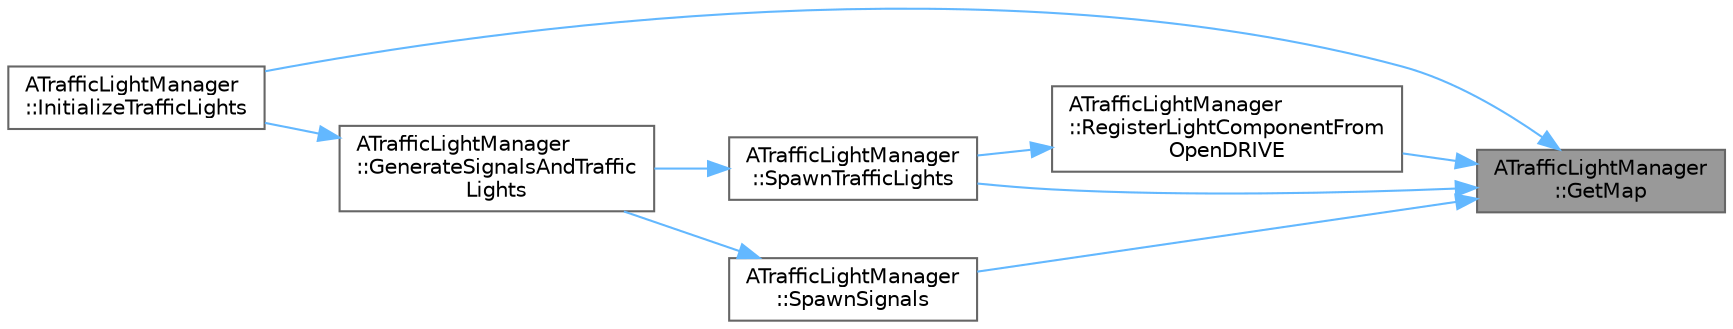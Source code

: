digraph "ATrafficLightManager::GetMap"
{
 // INTERACTIVE_SVG=YES
 // LATEX_PDF_SIZE
  bgcolor="transparent";
  edge [fontname=Helvetica,fontsize=10,labelfontname=Helvetica,labelfontsize=10];
  node [fontname=Helvetica,fontsize=10,shape=box,height=0.2,width=0.4];
  rankdir="RL";
  Node1 [id="Node000001",label="ATrafficLightManager\l::GetMap",height=0.2,width=0.4,color="gray40", fillcolor="grey60", style="filled", fontcolor="black",tooltip=" "];
  Node1 -> Node2 [id="edge1_Node000001_Node000002",dir="back",color="steelblue1",style="solid",tooltip=" "];
  Node2 [id="Node000002",label="ATrafficLightManager\l::InitializeTrafficLights",height=0.2,width=0.4,color="grey40", fillcolor="white", style="filled",URL="$df/da5/classATrafficLightManager.html#a597d552d266a41c4f45c1740d1ce7c40",tooltip=" "];
  Node1 -> Node3 [id="edge2_Node000001_Node000003",dir="back",color="steelblue1",style="solid",tooltip=" "];
  Node3 [id="Node000003",label="ATrafficLightManager\l::RegisterLightComponentFrom\lOpenDRIVE",height=0.2,width=0.4,color="grey40", fillcolor="white", style="filled",URL="$df/da5/classATrafficLightManager.html#a32e1423d001b738bddbe695a983789ae",tooltip=" "];
  Node3 -> Node4 [id="edge3_Node000003_Node000004",dir="back",color="steelblue1",style="solid",tooltip=" "];
  Node4 [id="Node000004",label="ATrafficLightManager\l::SpawnTrafficLights",height=0.2,width=0.4,color="grey40", fillcolor="white", style="filled",URL="$df/da5/classATrafficLightManager.html#a86d8da5023cf7523924fa33e0feb2e0f",tooltip=" "];
  Node4 -> Node5 [id="edge4_Node000004_Node000005",dir="back",color="steelblue1",style="solid",tooltip=" "];
  Node5 [id="Node000005",label="ATrafficLightManager\l::GenerateSignalsAndTraffic\lLights",height=0.2,width=0.4,color="grey40", fillcolor="white", style="filled",URL="$df/da5/classATrafficLightManager.html#ae473e1bb0e60e5c2db5684efc72a1e89",tooltip=" "];
  Node5 -> Node2 [id="edge5_Node000005_Node000002",dir="back",color="steelblue1",style="solid",tooltip=" "];
  Node1 -> Node6 [id="edge6_Node000001_Node000006",dir="back",color="steelblue1",style="solid",tooltip=" "];
  Node6 [id="Node000006",label="ATrafficLightManager\l::SpawnSignals",height=0.2,width=0.4,color="grey40", fillcolor="white", style="filled",URL="$df/da5/classATrafficLightManager.html#a1ed532138f13a06c64aaa7b513114832",tooltip=" "];
  Node6 -> Node5 [id="edge7_Node000006_Node000005",dir="back",color="steelblue1",style="solid",tooltip=" "];
  Node1 -> Node4 [id="edge8_Node000001_Node000004",dir="back",color="steelblue1",style="solid",tooltip=" "];
}
